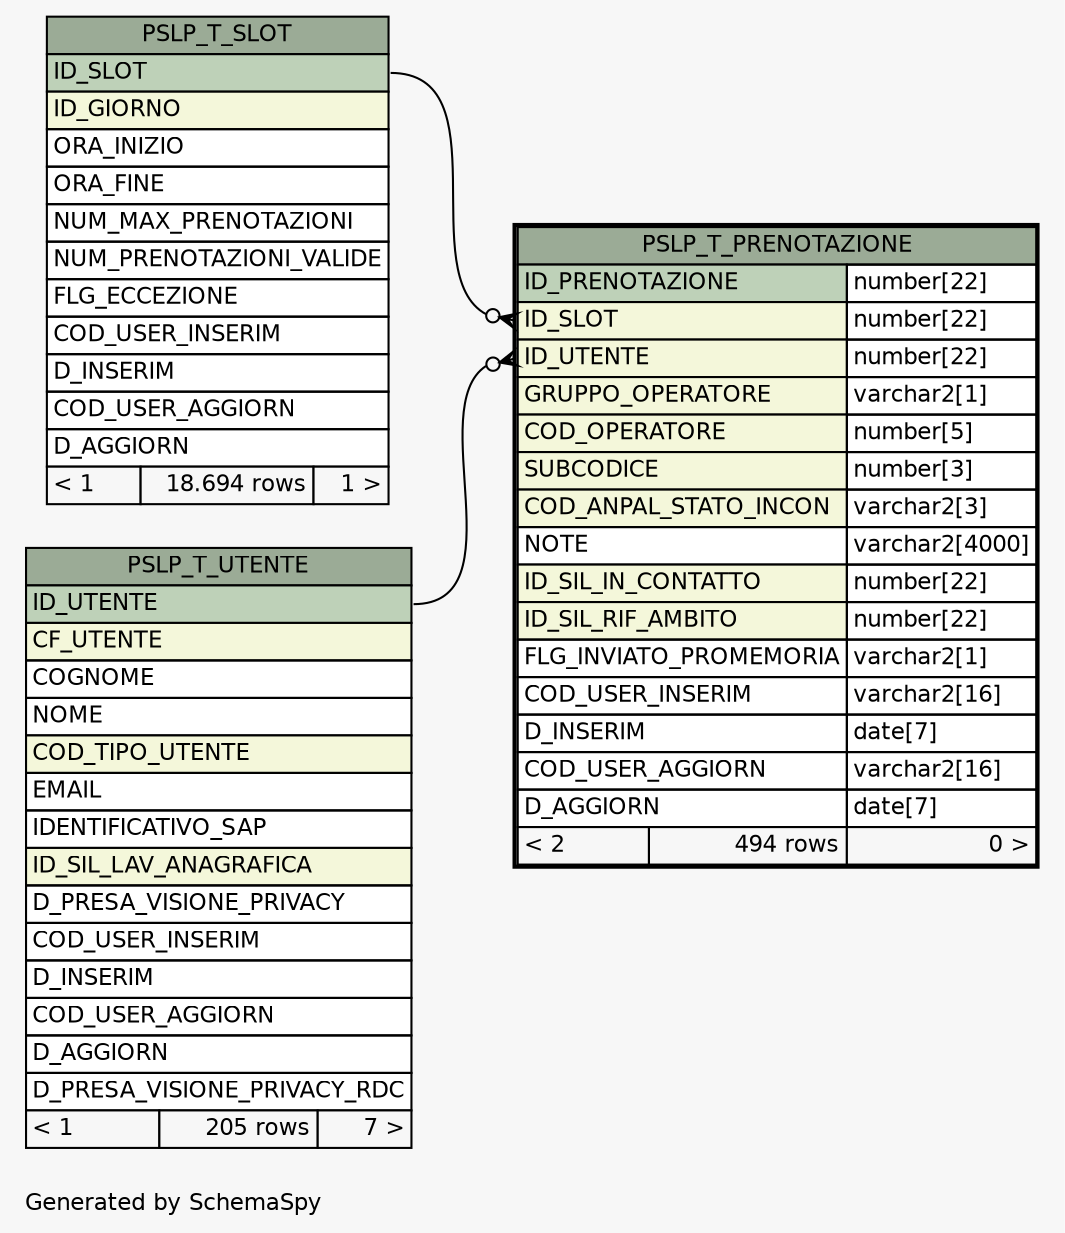 // dot 2.38.0 on Windows 10 10.0
// SchemaSpy rev 590
digraph "oneDegreeRelationshipsDiagram" {
  graph [
    rankdir="RL"
    bgcolor="#f7f7f7"
    label="\nGenerated by SchemaSpy"
    labeljust="l"
    nodesep="0.18"
    ranksep="0.46"
    fontname="Helvetica"
    fontsize="11"
  ];
  node [
    fontname="Helvetica"
    fontsize="11"
    shape="plaintext"
  ];
  edge [
    arrowsize="0.8"
  ];
  "PSLP_T_PRENOTAZIONE":"ID_SLOT":w -> "PSLP_T_SLOT":"ID_SLOT":e [arrowhead=none dir=back arrowtail=crowodot];
  "PSLP_T_PRENOTAZIONE":"ID_UTENTE":w -> "PSLP_T_UTENTE":"ID_UTENTE":e [arrowhead=none dir=back arrowtail=crowodot];
  "PSLP_T_PRENOTAZIONE" [
    label=<
    <TABLE BORDER="2" CELLBORDER="1" CELLSPACING="0" BGCOLOR="#ffffff">
      <TR><TD COLSPAN="3" BGCOLOR="#9bab96" ALIGN="CENTER">PSLP_T_PRENOTAZIONE</TD></TR>
      <TR><TD PORT="ID_PRENOTAZIONE" COLSPAN="2" BGCOLOR="#bed1b8" ALIGN="LEFT">ID_PRENOTAZIONE</TD><TD PORT="ID_PRENOTAZIONE.type" ALIGN="LEFT">number[22]</TD></TR>
      <TR><TD PORT="ID_SLOT" COLSPAN="2" BGCOLOR="#f4f7da" ALIGN="LEFT">ID_SLOT</TD><TD PORT="ID_SLOT.type" ALIGN="LEFT">number[22]</TD></TR>
      <TR><TD PORT="ID_UTENTE" COLSPAN="2" BGCOLOR="#f4f7da" ALIGN="LEFT">ID_UTENTE</TD><TD PORT="ID_UTENTE.type" ALIGN="LEFT">number[22]</TD></TR>
      <TR><TD PORT="GRUPPO_OPERATORE" COLSPAN="2" BGCOLOR="#f4f7da" ALIGN="LEFT">GRUPPO_OPERATORE</TD><TD PORT="GRUPPO_OPERATORE.type" ALIGN="LEFT">varchar2[1]</TD></TR>
      <TR><TD PORT="COD_OPERATORE" COLSPAN="2" BGCOLOR="#f4f7da" ALIGN="LEFT">COD_OPERATORE</TD><TD PORT="COD_OPERATORE.type" ALIGN="LEFT">number[5]</TD></TR>
      <TR><TD PORT="SUBCODICE" COLSPAN="2" BGCOLOR="#f4f7da" ALIGN="LEFT">SUBCODICE</TD><TD PORT="SUBCODICE.type" ALIGN="LEFT">number[3]</TD></TR>
      <TR><TD PORT="COD_ANPAL_STATO_INCON" COLSPAN="2" BGCOLOR="#f4f7da" ALIGN="LEFT">COD_ANPAL_STATO_INCON</TD><TD PORT="COD_ANPAL_STATO_INCON.type" ALIGN="LEFT">varchar2[3]</TD></TR>
      <TR><TD PORT="NOTE" COLSPAN="2" ALIGN="LEFT">NOTE</TD><TD PORT="NOTE.type" ALIGN="LEFT">varchar2[4000]</TD></TR>
      <TR><TD PORT="ID_SIL_IN_CONTATTO" COLSPAN="2" BGCOLOR="#f4f7da" ALIGN="LEFT">ID_SIL_IN_CONTATTO</TD><TD PORT="ID_SIL_IN_CONTATTO.type" ALIGN="LEFT">number[22]</TD></TR>
      <TR><TD PORT="ID_SIL_RIF_AMBITO" COLSPAN="2" BGCOLOR="#f4f7da" ALIGN="LEFT">ID_SIL_RIF_AMBITO</TD><TD PORT="ID_SIL_RIF_AMBITO.type" ALIGN="LEFT">number[22]</TD></TR>
      <TR><TD PORT="FLG_INVIATO_PROMEMORIA" COLSPAN="2" ALIGN="LEFT">FLG_INVIATO_PROMEMORIA</TD><TD PORT="FLG_INVIATO_PROMEMORIA.type" ALIGN="LEFT">varchar2[1]</TD></TR>
      <TR><TD PORT="COD_USER_INSERIM" COLSPAN="2" ALIGN="LEFT">COD_USER_INSERIM</TD><TD PORT="COD_USER_INSERIM.type" ALIGN="LEFT">varchar2[16]</TD></TR>
      <TR><TD PORT="D_INSERIM" COLSPAN="2" ALIGN="LEFT">D_INSERIM</TD><TD PORT="D_INSERIM.type" ALIGN="LEFT">date[7]</TD></TR>
      <TR><TD PORT="COD_USER_AGGIORN" COLSPAN="2" ALIGN="LEFT">COD_USER_AGGIORN</TD><TD PORT="COD_USER_AGGIORN.type" ALIGN="LEFT">varchar2[16]</TD></TR>
      <TR><TD PORT="D_AGGIORN" COLSPAN="2" ALIGN="LEFT">D_AGGIORN</TD><TD PORT="D_AGGIORN.type" ALIGN="LEFT">date[7]</TD></TR>
      <TR><TD ALIGN="LEFT" BGCOLOR="#f7f7f7">&lt; 2</TD><TD ALIGN="RIGHT" BGCOLOR="#f7f7f7">494 rows</TD><TD ALIGN="RIGHT" BGCOLOR="#f7f7f7">0 &gt;</TD></TR>
    </TABLE>>
    URL="PSLP_T_PRENOTAZIONE.html"
    tooltip="PSLP_T_PRENOTAZIONE"
  ];
  "PSLP_T_SLOT" [
    label=<
    <TABLE BORDER="0" CELLBORDER="1" CELLSPACING="0" BGCOLOR="#ffffff">
      <TR><TD COLSPAN="3" BGCOLOR="#9bab96" ALIGN="CENTER">PSLP_T_SLOT</TD></TR>
      <TR><TD PORT="ID_SLOT" COLSPAN="3" BGCOLOR="#bed1b8" ALIGN="LEFT">ID_SLOT</TD></TR>
      <TR><TD PORT="ID_GIORNO" COLSPAN="3" BGCOLOR="#f4f7da" ALIGN="LEFT">ID_GIORNO</TD></TR>
      <TR><TD PORT="ORA_INIZIO" COLSPAN="3" ALIGN="LEFT">ORA_INIZIO</TD></TR>
      <TR><TD PORT="ORA_FINE" COLSPAN="3" ALIGN="LEFT">ORA_FINE</TD></TR>
      <TR><TD PORT="NUM_MAX_PRENOTAZIONI" COLSPAN="3" ALIGN="LEFT">NUM_MAX_PRENOTAZIONI</TD></TR>
      <TR><TD PORT="NUM_PRENOTAZIONI_VALIDE" COLSPAN="3" ALIGN="LEFT">NUM_PRENOTAZIONI_VALIDE</TD></TR>
      <TR><TD PORT="FLG_ECCEZIONE" COLSPAN="3" ALIGN="LEFT">FLG_ECCEZIONE</TD></TR>
      <TR><TD PORT="COD_USER_INSERIM" COLSPAN="3" ALIGN="LEFT">COD_USER_INSERIM</TD></TR>
      <TR><TD PORT="D_INSERIM" COLSPAN="3" ALIGN="LEFT">D_INSERIM</TD></TR>
      <TR><TD PORT="COD_USER_AGGIORN" COLSPAN="3" ALIGN="LEFT">COD_USER_AGGIORN</TD></TR>
      <TR><TD PORT="D_AGGIORN" COLSPAN="3" ALIGN="LEFT">D_AGGIORN</TD></TR>
      <TR><TD ALIGN="LEFT" BGCOLOR="#f7f7f7">&lt; 1</TD><TD ALIGN="RIGHT" BGCOLOR="#f7f7f7">18.694 rows</TD><TD ALIGN="RIGHT" BGCOLOR="#f7f7f7">1 &gt;</TD></TR>
    </TABLE>>
    URL="PSLP_T_SLOT.html"
    tooltip="PSLP_T_SLOT"
  ];
  "PSLP_T_UTENTE" [
    label=<
    <TABLE BORDER="0" CELLBORDER="1" CELLSPACING="0" BGCOLOR="#ffffff">
      <TR><TD COLSPAN="3" BGCOLOR="#9bab96" ALIGN="CENTER">PSLP_T_UTENTE</TD></TR>
      <TR><TD PORT="ID_UTENTE" COLSPAN="3" BGCOLOR="#bed1b8" ALIGN="LEFT">ID_UTENTE</TD></TR>
      <TR><TD PORT="CF_UTENTE" COLSPAN="3" BGCOLOR="#f4f7da" ALIGN="LEFT">CF_UTENTE</TD></TR>
      <TR><TD PORT="COGNOME" COLSPAN="3" ALIGN="LEFT">COGNOME</TD></TR>
      <TR><TD PORT="NOME" COLSPAN="3" ALIGN="LEFT">NOME</TD></TR>
      <TR><TD PORT="COD_TIPO_UTENTE" COLSPAN="3" BGCOLOR="#f4f7da" ALIGN="LEFT">COD_TIPO_UTENTE</TD></TR>
      <TR><TD PORT="EMAIL" COLSPAN="3" ALIGN="LEFT">EMAIL</TD></TR>
      <TR><TD PORT="IDENTIFICATIVO_SAP" COLSPAN="3" ALIGN="LEFT">IDENTIFICATIVO_SAP</TD></TR>
      <TR><TD PORT="ID_SIL_LAV_ANAGRAFICA" COLSPAN="3" BGCOLOR="#f4f7da" ALIGN="LEFT">ID_SIL_LAV_ANAGRAFICA</TD></TR>
      <TR><TD PORT="D_PRESA_VISIONE_PRIVACY" COLSPAN="3" ALIGN="LEFT">D_PRESA_VISIONE_PRIVACY</TD></TR>
      <TR><TD PORT="COD_USER_INSERIM" COLSPAN="3" ALIGN="LEFT">COD_USER_INSERIM</TD></TR>
      <TR><TD PORT="D_INSERIM" COLSPAN="3" ALIGN="LEFT">D_INSERIM</TD></TR>
      <TR><TD PORT="COD_USER_AGGIORN" COLSPAN="3" ALIGN="LEFT">COD_USER_AGGIORN</TD></TR>
      <TR><TD PORT="D_AGGIORN" COLSPAN="3" ALIGN="LEFT">D_AGGIORN</TD></TR>
      <TR><TD PORT="D_PRESA_VISIONE_PRIVACY_RDC" COLSPAN="3" ALIGN="LEFT">D_PRESA_VISIONE_PRIVACY_RDC</TD></TR>
      <TR><TD ALIGN="LEFT" BGCOLOR="#f7f7f7">&lt; 1</TD><TD ALIGN="RIGHT" BGCOLOR="#f7f7f7">205 rows</TD><TD ALIGN="RIGHT" BGCOLOR="#f7f7f7">7 &gt;</TD></TR>
    </TABLE>>
    URL="PSLP_T_UTENTE.html"
    tooltip="PSLP_T_UTENTE"
  ];
}

